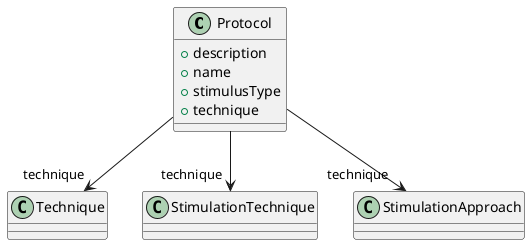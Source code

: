 @startuml
class Protocol {
+description
+name
+stimulusType
+technique

}
Protocol -d-> "technique" Technique
Protocol -d-> "technique" StimulationTechnique
Protocol -d-> "technique" StimulationApproach

@enduml